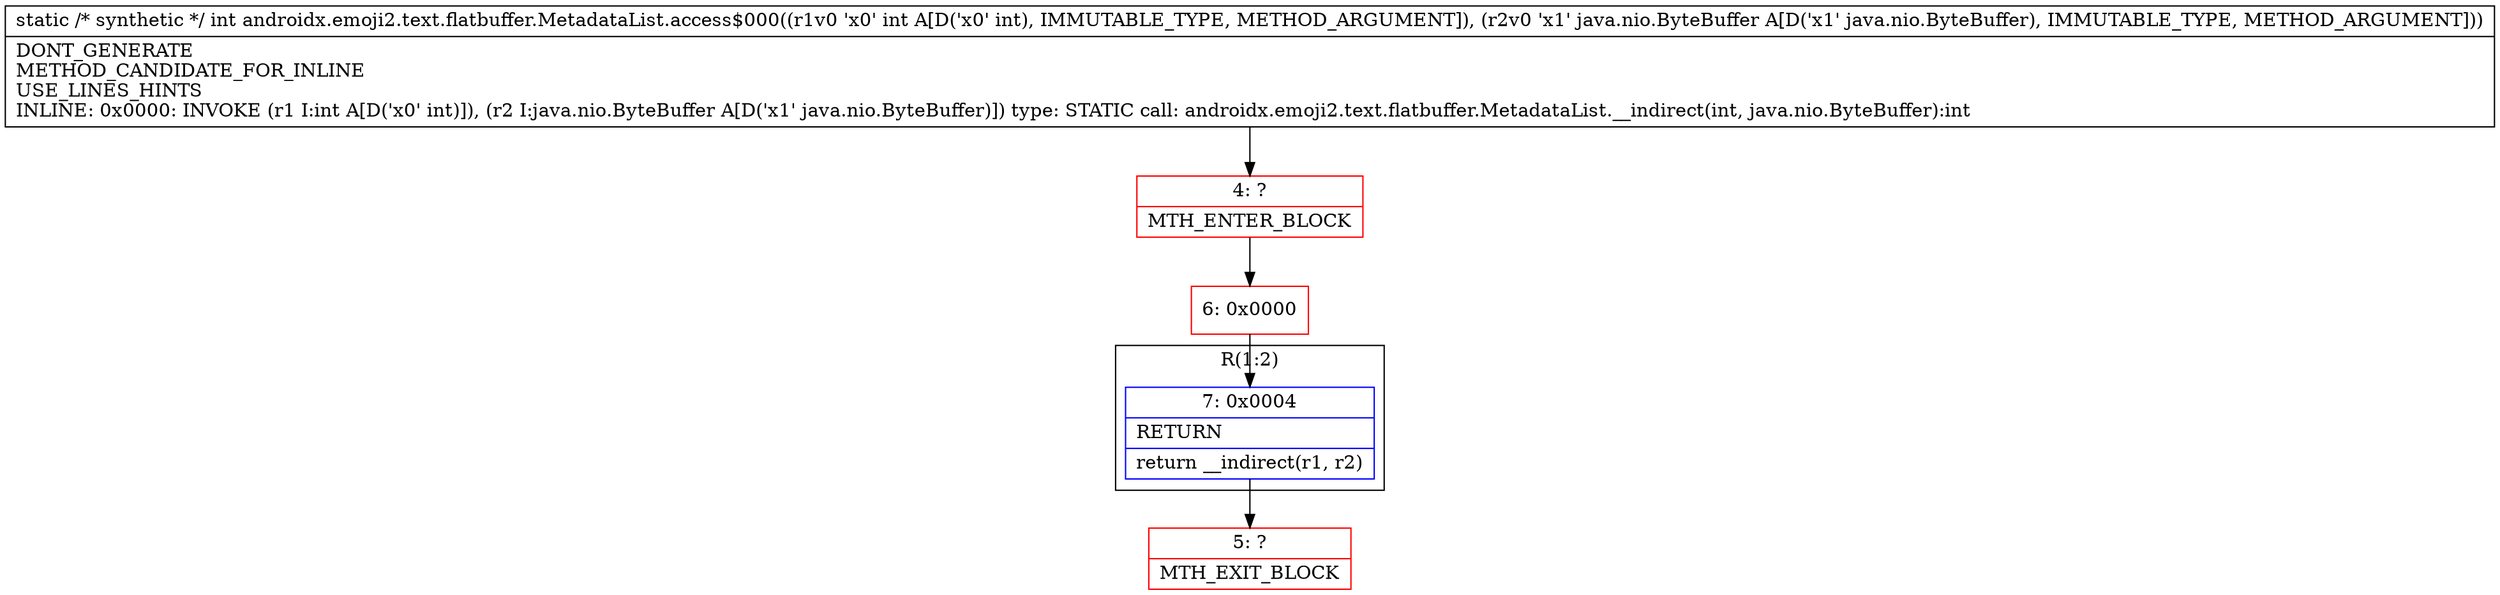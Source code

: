 digraph "CFG forandroidx.emoji2.text.flatbuffer.MetadataList.access$000(ILjava\/nio\/ByteBuffer;)I" {
subgraph cluster_Region_1334475016 {
label = "R(1:2)";
node [shape=record,color=blue];
Node_7 [shape=record,label="{7\:\ 0x0004|RETURN\l|return __indirect(r1, r2)\l}"];
}
Node_4 [shape=record,color=red,label="{4\:\ ?|MTH_ENTER_BLOCK\l}"];
Node_6 [shape=record,color=red,label="{6\:\ 0x0000}"];
Node_5 [shape=record,color=red,label="{5\:\ ?|MTH_EXIT_BLOCK\l}"];
MethodNode[shape=record,label="{static \/* synthetic *\/ int androidx.emoji2.text.flatbuffer.MetadataList.access$000((r1v0 'x0' int A[D('x0' int), IMMUTABLE_TYPE, METHOD_ARGUMENT]), (r2v0 'x1' java.nio.ByteBuffer A[D('x1' java.nio.ByteBuffer), IMMUTABLE_TYPE, METHOD_ARGUMENT]))  | DONT_GENERATE\lMETHOD_CANDIDATE_FOR_INLINE\lUSE_LINES_HINTS\lINLINE: 0x0000: INVOKE  (r1 I:int A[D('x0' int)]), (r2 I:java.nio.ByteBuffer A[D('x1' java.nio.ByteBuffer)]) type: STATIC call: androidx.emoji2.text.flatbuffer.MetadataList.__indirect(int, java.nio.ByteBuffer):int\l}"];
MethodNode -> Node_4;Node_7 -> Node_5;
Node_4 -> Node_6;
Node_6 -> Node_7;
}

